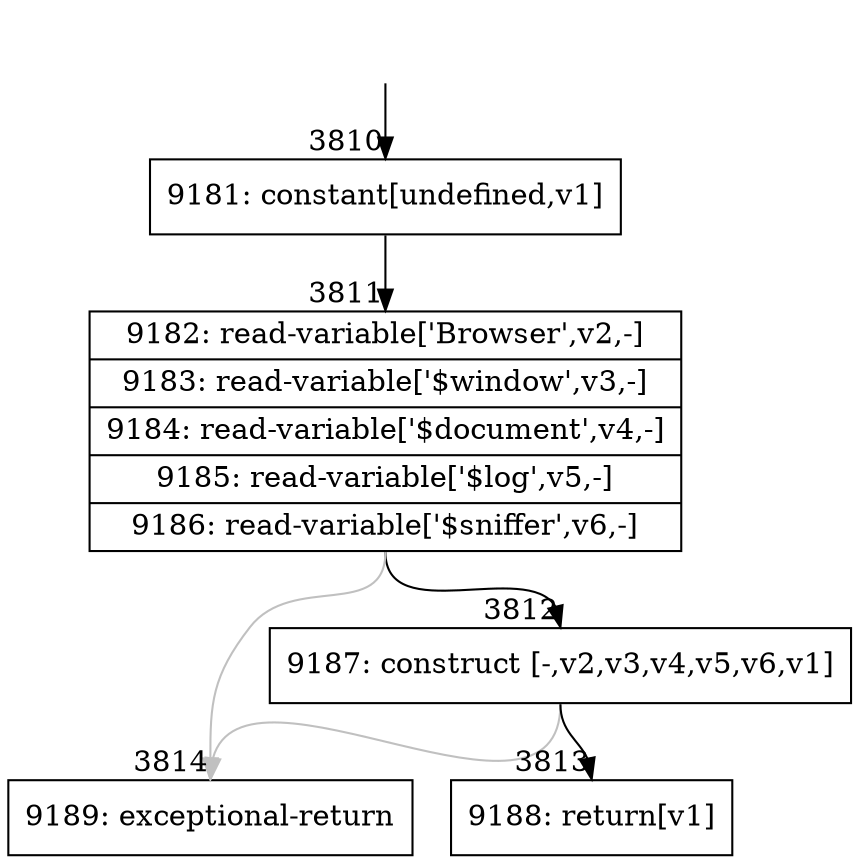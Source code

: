 digraph {
rankdir="TD"
BB_entry317[shape=none,label=""];
BB_entry317 -> BB3810 [tailport=s, headport=n, headlabel="    3810"]
BB3810 [shape=record label="{9181: constant[undefined,v1]}" ] 
BB3810 -> BB3811 [tailport=s, headport=n, headlabel="      3811"]
BB3811 [shape=record label="{9182: read-variable['Browser',v2,-]|9183: read-variable['$window',v3,-]|9184: read-variable['$document',v4,-]|9185: read-variable['$log',v5,-]|9186: read-variable['$sniffer',v6,-]}" ] 
BB3811 -> BB3812 [tailport=s, headport=n, headlabel="      3812"]
BB3811 -> BB3814 [tailport=s, headport=n, color=gray, headlabel="      3814"]
BB3812 [shape=record label="{9187: construct [-,v2,v3,v4,v5,v6,v1]}" ] 
BB3812 -> BB3813 [tailport=s, headport=n, headlabel="      3813"]
BB3812 -> BB3814 [tailport=s, headport=n, color=gray]
BB3813 [shape=record label="{9188: return[v1]}" ] 
BB3814 [shape=record label="{9189: exceptional-return}" ] 
//#$~ 5700
}
